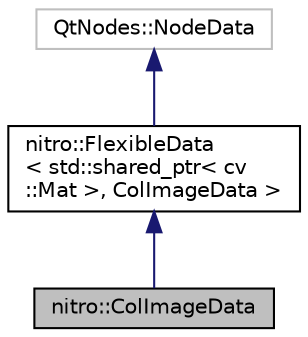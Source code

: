 digraph "nitro::ColImageData"
{
 // LATEX_PDF_SIZE
  edge [fontname="Helvetica",fontsize="10",labelfontname="Helvetica",labelfontsize="10"];
  node [fontname="Helvetica",fontsize="10",shape=record];
  Node1 [label="nitro::ColImageData",height=0.2,width=0.4,color="black", fillcolor="grey75", style="filled", fontcolor="black",tooltip="Describes a data type for color images."];
  Node2 -> Node1 [dir="back",color="midnightblue",fontsize="10",style="solid",fontname="Helvetica"];
  Node2 [label="nitro::FlexibleData\l\< std::shared_ptr\< cv\l::Mat \>, ColImageData \>",height=0.2,width=0.4,color="black", fillcolor="white", style="filled",URL="$d8/dac/classnitro_1_1FlexibleData.html",tooltip=" "];
  Node3 -> Node2 [dir="back",color="midnightblue",fontsize="10",style="solid",fontname="Helvetica"];
  Node3 [label="QtNodes::NodeData",height=0.2,width=0.4,color="grey75", fillcolor="white", style="filled",tooltip=" "];
}
